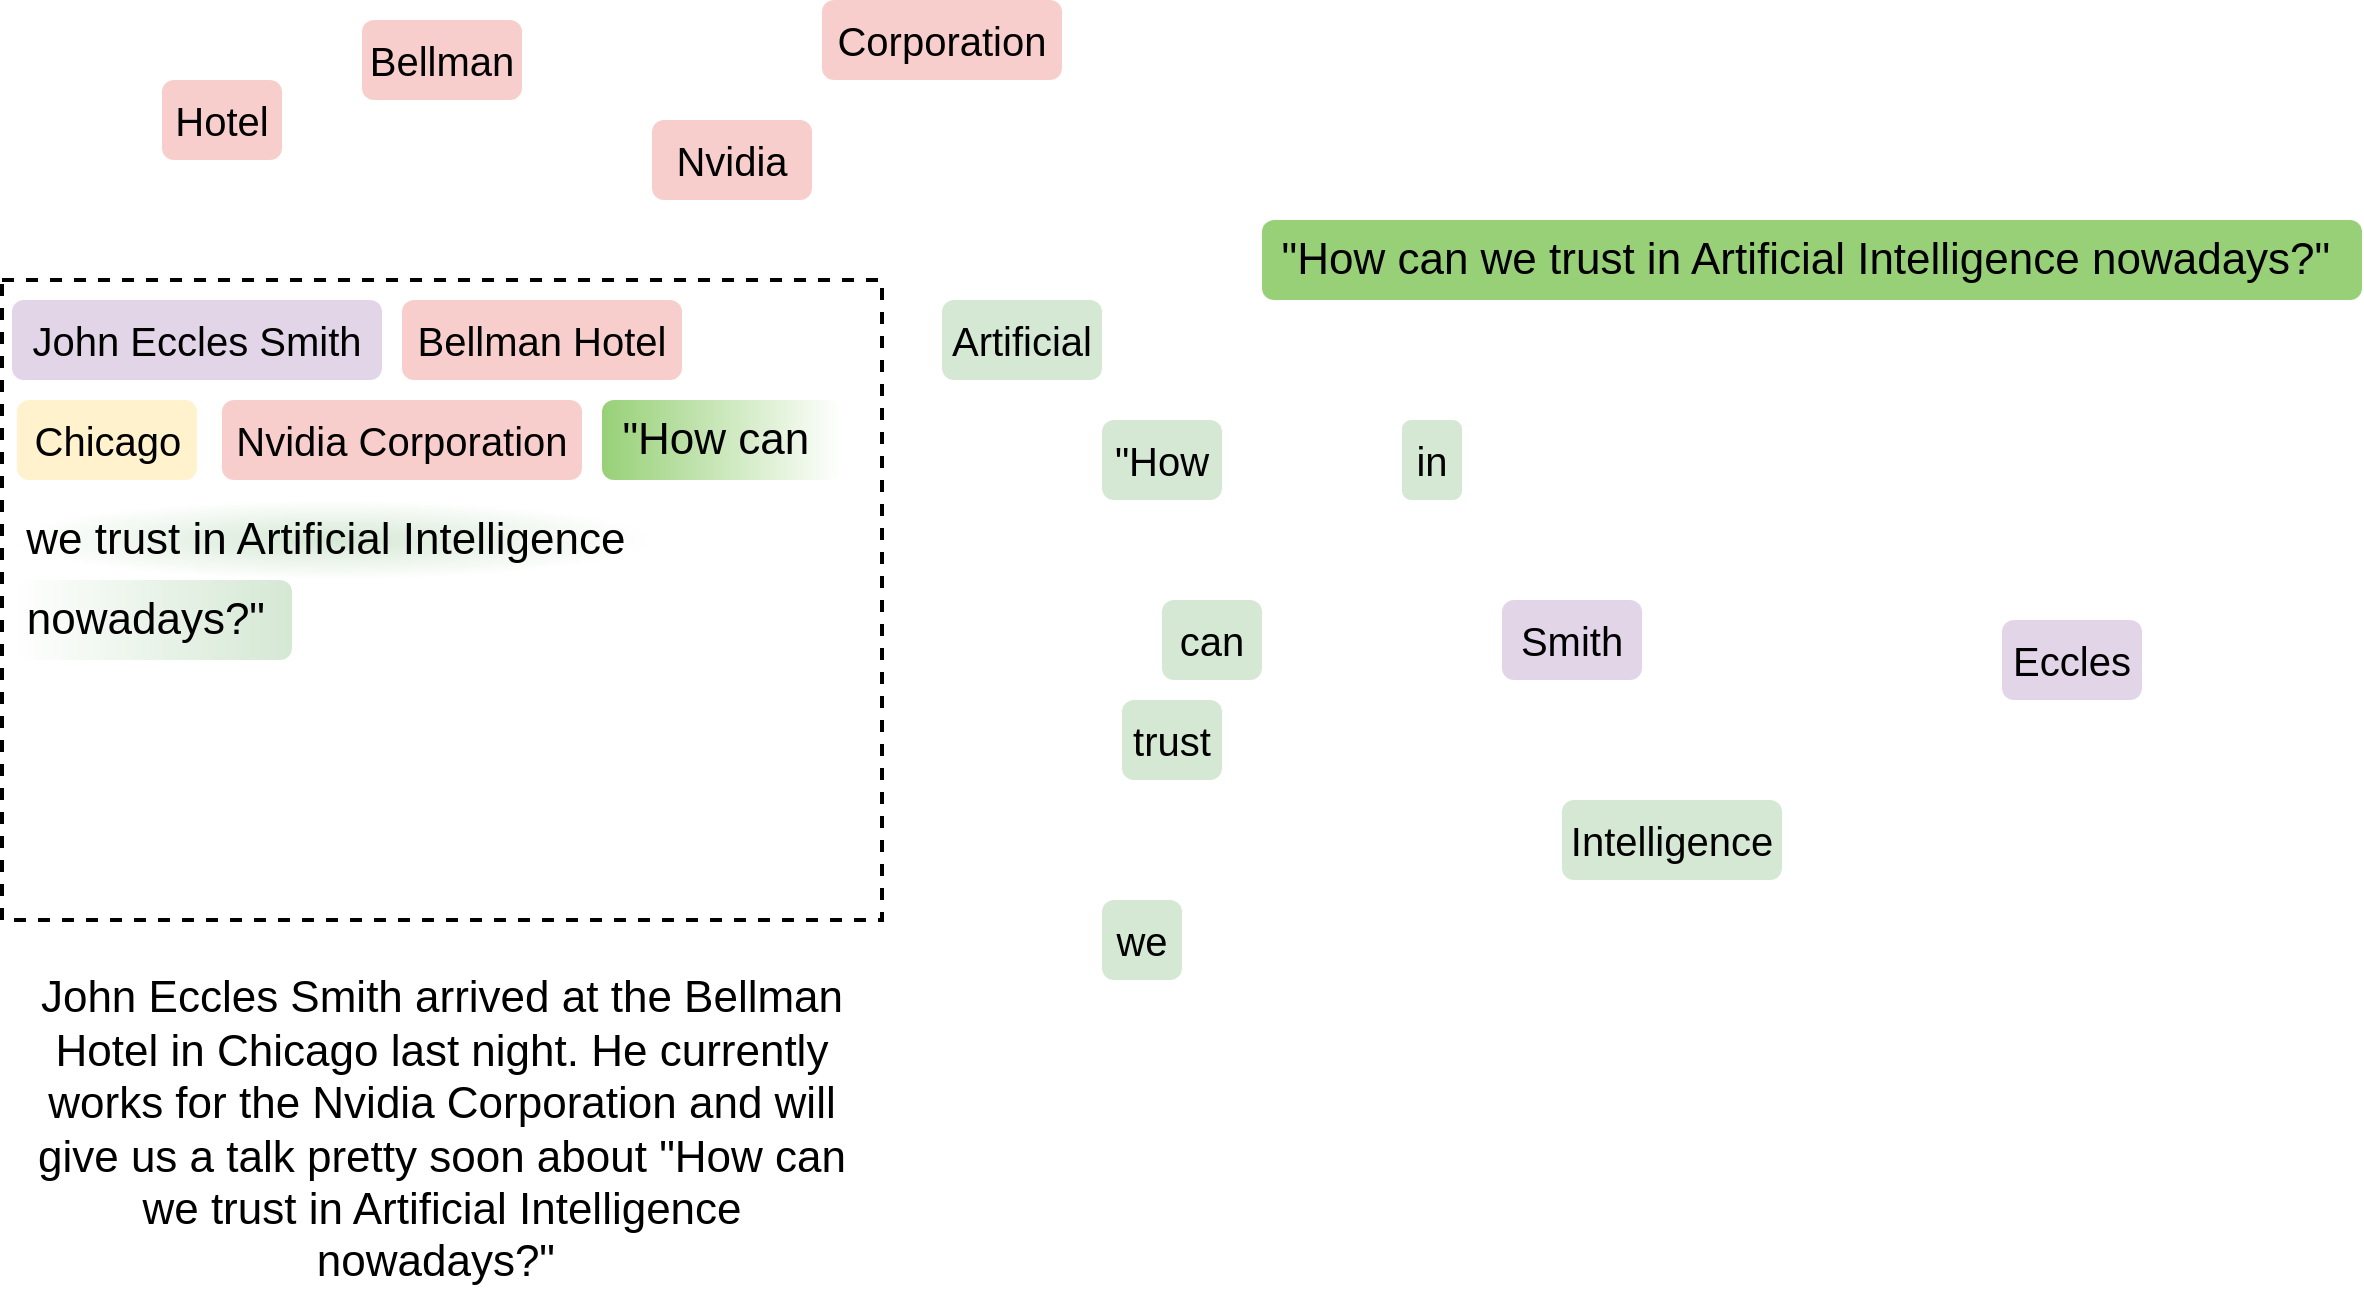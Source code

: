 <mxfile version="28.2.8">
  <diagram name="Page-1" id="1lUmkOFsWZtk8LJ_YKHk">
    <mxGraphModel dx="826" dy="1535" grid="1" gridSize="10" guides="1" tooltips="1" connect="1" arrows="1" fold="1" page="1" pageScale="1" pageWidth="850" pageHeight="1100" math="0" shadow="0">
      <root>
        <mxCell id="0" />
        <mxCell id="1" parent="0" />
        <mxCell id="8fRlT8AflS0t817K7vl5-1" value="" style="rounded=0;whiteSpace=wrap;html=1;dashed=1;strokeWidth=2;" parent="1" vertex="1">
          <mxGeometry x="60" y="110" width="440" height="320" as="geometry" />
        </mxCell>
        <mxCell id="8fRlT8AflS0t817K7vl5-2" value="John Eccles Smith arrived at the Bellman Hotel in Chicago last night. He currently works for the Nvidia Corporation and will give us a talk pretty soon about &quot;How can we trust in Artificial Intelligence nowadays?&quot;&amp;nbsp;" style="text;html=1;whiteSpace=wrap;strokeColor=none;fillColor=none;align=center;verticalAlign=middle;rounded=0;fontSize=22;" parent="1" vertex="1">
          <mxGeometry x="65" y="510" width="430" height="50" as="geometry" />
        </mxCell>
        <mxCell id="8fRlT8AflS0t817K7vl5-3" value="Bellman" style="rounded=1;whiteSpace=wrap;html=1;fillColor=#f8cecc;strokeColor=none;fontSize=20;strokeWidth=4;" parent="1" vertex="1">
          <mxGeometry x="240" y="-20" width="80" height="40" as="geometry" />
        </mxCell>
        <mxCell id="8fRlT8AflS0t817K7vl5-4" value="Hotel" style="rounded=1;whiteSpace=wrap;html=1;fillColor=#f8cecc;strokeColor=none;fontSize=20;strokeWidth=4;" parent="1" vertex="1">
          <mxGeometry x="140" y="10" width="60" height="40" as="geometry" />
        </mxCell>
        <mxCell id="8fRlT8AflS0t817K7vl5-5" value="Chicago" style="rounded=1;whiteSpace=wrap;html=1;fillColor=#fff2cc;strokeColor=none;fontSize=20;strokeWidth=4;" parent="1" vertex="1">
          <mxGeometry x="67.5" y="170" width="90" height="40" as="geometry" />
        </mxCell>
        <mxCell id="8fRlT8AflS0t817K7vl5-6" value="Nvidia Corporation" style="rounded=1;whiteSpace=wrap;html=1;fillColor=#f8cecc;strokeColor=none;fontSize=20;strokeWidth=4;" parent="1" vertex="1">
          <mxGeometry x="170" y="170" width="180" height="40" as="geometry" />
        </mxCell>
        <mxCell id="8fRlT8AflS0t817K7vl5-7" value="Corporation" style="rounded=1;whiteSpace=wrap;html=1;fillColor=#f8cecc;strokeColor=none;fontSize=20;strokeWidth=4;" parent="1" vertex="1">
          <mxGeometry x="470" y="-30" width="120" height="40" as="geometry" />
        </mxCell>
        <mxCell id="8fRlT8AflS0t817K7vl5-8" value="&quot;How" style="rounded=1;whiteSpace=wrap;html=1;fillColor=#d5e8d4;strokeColor=none;fontSize=20;strokeWidth=4;" parent="1" vertex="1">
          <mxGeometry x="610" y="180" width="60" height="40" as="geometry" />
        </mxCell>
        <mxCell id="8fRlT8AflS0t817K7vl5-9" value="can" style="rounded=1;whiteSpace=wrap;html=1;fillColor=#d5e8d4;strokeColor=none;fontSize=20;strokeWidth=4;" parent="1" vertex="1">
          <mxGeometry x="640" y="270" width="50" height="40" as="geometry" />
        </mxCell>
        <mxCell id="8fRlT8AflS0t817K7vl5-10" value="we" style="rounded=1;whiteSpace=wrap;html=1;fillColor=#d5e8d4;strokeColor=none;fontSize=20;strokeWidth=4;" parent="1" vertex="1">
          <mxGeometry x="610" y="420" width="40" height="40" as="geometry" />
        </mxCell>
        <mxCell id="8fRlT8AflS0t817K7vl5-11" value="trust" style="rounded=1;whiteSpace=wrap;html=1;fillColor=#d5e8d4;strokeColor=none;fontSize=20;strokeWidth=4;" parent="1" vertex="1">
          <mxGeometry x="620" y="320" width="50" height="40" as="geometry" />
        </mxCell>
        <mxCell id="8fRlT8AflS0t817K7vl5-12" value="in" style="rounded=1;whiteSpace=wrap;html=1;fillColor=#d5e8d4;strokeColor=none;fontSize=20;strokeWidth=4;" parent="1" vertex="1">
          <mxGeometry x="760" y="180" width="30" height="40" as="geometry" />
        </mxCell>
        <mxCell id="8fRlT8AflS0t817K7vl5-13" value="Artificial" style="rounded=1;whiteSpace=wrap;html=1;fillColor=#d5e8d4;strokeColor=none;fontSize=20;strokeWidth=4;" parent="1" vertex="1">
          <mxGeometry x="530" y="120" width="80" height="40" as="geometry" />
        </mxCell>
        <mxCell id="8fRlT8AflS0t817K7vl5-14" value="Intelligence" style="rounded=1;whiteSpace=wrap;html=1;fillColor=#d5e8d4;strokeColor=none;fontSize=20;strokeWidth=4;" parent="1" vertex="1">
          <mxGeometry x="840" y="370" width="110" height="40" as="geometry" />
        </mxCell>
        <mxCell id="8fRlT8AflS0t817K7vl5-15" value="John Eccles Smith" style="rounded=1;whiteSpace=wrap;html=1;fillColor=#e1d5e7;strokeColor=none;fontSize=20;strokeWidth=4;" parent="1" vertex="1">
          <mxGeometry x="65" y="120" width="185" height="40" as="geometry" />
        </mxCell>
        <mxCell id="8fRlT8AflS0t817K7vl5-16" value="Bellman Hotel" style="rounded=1;whiteSpace=wrap;html=1;fillColor=#f8cecc;strokeColor=none;fontSize=20;strokeWidth=4;" parent="1" vertex="1">
          <mxGeometry x="260" y="120" width="140" height="40" as="geometry" />
        </mxCell>
        <mxCell id="8fRlT8AflS0t817K7vl5-17" value="&lt;span style=&quot;font-size: 22px;&quot;&gt;&quot;How can&amp;nbsp;&lt;/span&gt;" style="rounded=1;whiteSpace=wrap;html=1;fillColor=#FFFFFF;strokeColor=none;fontSize=20;strokeWidth=4;gradientColor=#97D077;gradientDirection=west;" parent="1" vertex="1">
          <mxGeometry x="360" y="170" width="120" height="40" as="geometry" />
        </mxCell>
        <mxCell id="8fRlT8AflS0t817K7vl5-18" value="&lt;span style=&quot;font-size: 22px;&quot;&gt;we trust in Artificial Intelligence&amp;nbsp;&lt;/span&gt;" style="rounded=1;whiteSpace=wrap;html=1;fillColor=#d5e8d4;strokeColor=none;fontSize=20;strokeWidth=4;gradientColor=#FFFFFF;gradientDirection=radial;" parent="1" vertex="1">
          <mxGeometry x="65" y="220" width="320" height="40" as="geometry" />
        </mxCell>
        <mxCell id="8fRlT8AflS0t817K7vl5-19" value="&lt;span style=&quot;font-size: 22px;&quot;&gt;nowadays?&quot;&amp;nbsp;&lt;/span&gt;" style="rounded=1;whiteSpace=wrap;html=1;fillColor=#d5e8d4;strokeColor=none;fontSize=20;strokeWidth=4;gradientColor=#FFFFFF;gradientDirection=west;" parent="1" vertex="1">
          <mxGeometry x="65" y="260" width="140" height="40" as="geometry" />
        </mxCell>
        <mxCell id="8fRlT8AflS0t817K7vl5-20" value="&lt;span style=&quot;font-size: 22px;&quot;&gt;&quot;How can we trust in Artificial Intelligence nowadays?&quot;&amp;nbsp;&lt;/span&gt;" style="rounded=1;whiteSpace=wrap;html=1;fillColor=#97D077;strokeColor=none;fontSize=20;strokeWidth=4;gradientColor=none;gradientDirection=west;" parent="1" vertex="1">
          <mxGeometry x="690" y="80" width="550" height="40" as="geometry" />
        </mxCell>
        <mxCell id="DAaEDkxgAwS5vAa7Gg8q-1" value="Eccles" style="rounded=1;whiteSpace=wrap;html=1;fillColor=#e1d5e7;strokeColor=none;fontSize=20;strokeWidth=4;" vertex="1" parent="1">
          <mxGeometry x="1060" y="280" width="70" height="40" as="geometry" />
        </mxCell>
        <mxCell id="DAaEDkxgAwS5vAa7Gg8q-2" value="Smith" style="rounded=1;whiteSpace=wrap;html=1;fillColor=#e1d5e7;strokeColor=none;fontSize=20;strokeWidth=4;" vertex="1" parent="1">
          <mxGeometry x="810" y="270" width="70" height="40" as="geometry" />
        </mxCell>
        <mxCell id="DAaEDkxgAwS5vAa7Gg8q-3" value="Nvidia" style="rounded=1;whiteSpace=wrap;html=1;fillColor=#f8cecc;strokeColor=none;fontSize=20;strokeWidth=4;" vertex="1" parent="1">
          <mxGeometry x="385" y="30" width="80" height="40" as="geometry" />
        </mxCell>
      </root>
    </mxGraphModel>
  </diagram>
</mxfile>
